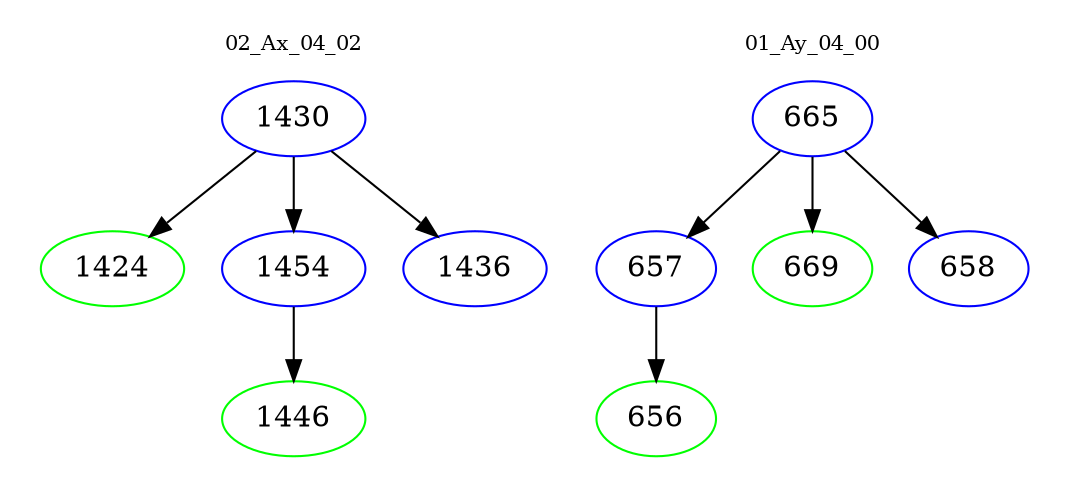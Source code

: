 digraph{
subgraph cluster_0 {
color = white
label = "02_Ax_04_02";
fontsize=10;
T0_1430 [label="1430", color="blue"]
T0_1430 -> T0_1424 [color="black"]
T0_1424 [label="1424", color="green"]
T0_1430 -> T0_1454 [color="black"]
T0_1454 [label="1454", color="blue"]
T0_1454 -> T0_1446 [color="black"]
T0_1446 [label="1446", color="green"]
T0_1430 -> T0_1436 [color="black"]
T0_1436 [label="1436", color="blue"]
}
subgraph cluster_1 {
color = white
label = "01_Ay_04_00";
fontsize=10;
T1_665 [label="665", color="blue"]
T1_665 -> T1_657 [color="black"]
T1_657 [label="657", color="blue"]
T1_657 -> T1_656 [color="black"]
T1_656 [label="656", color="green"]
T1_665 -> T1_669 [color="black"]
T1_669 [label="669", color="green"]
T1_665 -> T1_658 [color="black"]
T1_658 [label="658", color="blue"]
}
}
